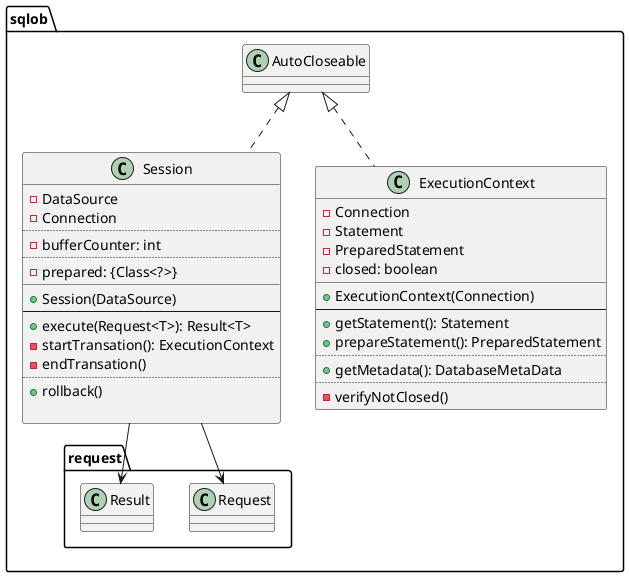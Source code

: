 @startuml
package sqlob {
	class Session {
		-DataSource
		-Connection
		..
		-bufferCounter: int
		..
		-prepared: {Class<?>}
		__
		+Session(DataSource)
		--
		+execute(Request<T>): Result<T>
		-startTransation(): ExecutionContext
		-endTransation()
		..
		+rollback()
		
	}
	AutoCloseable <|.. Session
	Session --> sqlob.request.Request
	Session --> sqlob.request.Result

	class ExecutionContext {
		-Connection
		-Statement
		-PreparedStatement
		-closed: boolean
		__
		+ExecutionContext(Connection)
		--
		+getStatement(): Statement
		+prepareStatement(): PreparedStatement
		..
		+getMetadata(): DatabaseMetaData
		..
		-verifyNotClosed()
	}
	AutoCloseable <|.. ExecutionContext
}

newpage

package sqlob {
	package request {
		abstract class Request<T> {
			-type: Class<T>
			-name: String
			-columns: {FieldBackedColumn<?>}
			__
			~Request(type: Class<T>)
			~Request(type: Class<T>, String name)
			--
			+addColumn(FieldBackedColumn<?>)
			..
			+execute(ExecutionContext): Result<T>
			~executeThrowing(ExecutionContext): Result<T>
		}
		class CreateRequest<T>
		class InsertRequest<T>
		class DeleteRequest<T>
		class SelectRequest<T>

		Request <|-- CreateRequest
		Request <|-- InsertRequest
		Request <|-- DeleteRequest
		Request <|--SelectRequest
	}

	package result {
		interface Result<T> {
			+getRecords(): {UUID, T}
			..
			+getIds(): {UUID}
			+getObjects(): {T}
			..
			+getId(): Optional<UUID>
			+getObject(): Optional<T>
			..
			+size(): int
			..
			+asOptional(): <Optional<Result<T>>
		}

		class ConfigurableResult<T> {
			-records: {UUID, T}
			__
			+add(record: Entry<UUID, T>): ConfigurableResult<T>
			+add(id: UUID, instance: T): ConfigurableResult<T>
			..
			+size(size: Integer): ConfigurableResult<T>
		}
		Result <|.. ConfigurableResult

		Request --> Result
	}
}

newpage

package sqlob {
	package type {
		interface SqlobType<T> {

		}

		class BaseSqlobType<T> {

		}
		SqlobType <|.. BaseSqlobType

		BaseSqlobType <|-- BooleanSqlobType
		BaseSqlobType <|-- ByteSqlobType
		BaseSqlobType <|-- BytesSqlobType
		BaseSqlobType <|-- CharSqlobType
		BaseSqlobType <|-- DoubleSqlobType
		BaseSqlobType <|-- FloatSqlobType
		BaseSqlobType <|-- IntSqlobType
		BaseSqlobType <|-- LongSqlobType
		BaseSqlobType <|-- ShortSqlobType
		BaseSqlobType <|-- SqlDateSqlobType
		BaseSqlobType <|-- SqlTimeSqlobType
		BaseSqlobType <|-- SqlTimestampSqlobType
		BaseSqlobType <|-- StringSqlobType
		BaseSqlobType <|-- UuidSqlobType

		package factory {
			class SqlobTypeFactory {
				-{static} SQLOB_TYPE: [SqlobType]
				__
				+{static} get(value: Object): SqlobType<?>
				..
				+{static} get(type: Class<T>): SqlobType<T>
				+{static} poll(type: Class<T>): Optional<? extends SqlobType<T>>
			}
			SqlobTypeFactory --> SqlobType
		}
	}

	package column {
		abstract class Column<T> {

		}

		class KeyColumn
		Column <|-- KeyColumn

		abstract class FieldBackedColumn
		Column <|- FieldBackedColumn

		package handler {
			interface ColumnHandler {
				+get(f: Field): FieldBackedColumn<?>
				+accepts(f: Field): boolean
				+expandCreates(primaryRequest: CreateRequest<T>): Stream<CreateRequest<?>>
			}

			ColumnHandler <|.. PrimitiveColumnHandler
			PrimitiveColumn ..|> FieldBackedColumn
			PrimitiveColumnHandler +-- PrimitiveColumn

			ColumnHandler <|.. ReferencingColumnHandler
			ReferencingColumn ..|> FieldBackedColumn
			ReferencingColumnHandler +-- ReferencingColumn

			ColumnHandler <|.. CollectiveColumnHandler
			CollectiveColum ..|> FieldBackedColumn
			CollectiveColumnHandler +-- CollectiveColum
		}
	}
}

newpage

package sqlob.annotation {
	annotation Table
	annotation Column

	annotation Transient
}

newpage

package sqlob.util {
	class PersistenceHelper {

	}

	class UncheckedSqlException {

	}

	class Where {

	}

	class WhereNode {

	}
	Where +-- WhereNode
}

@enduml

